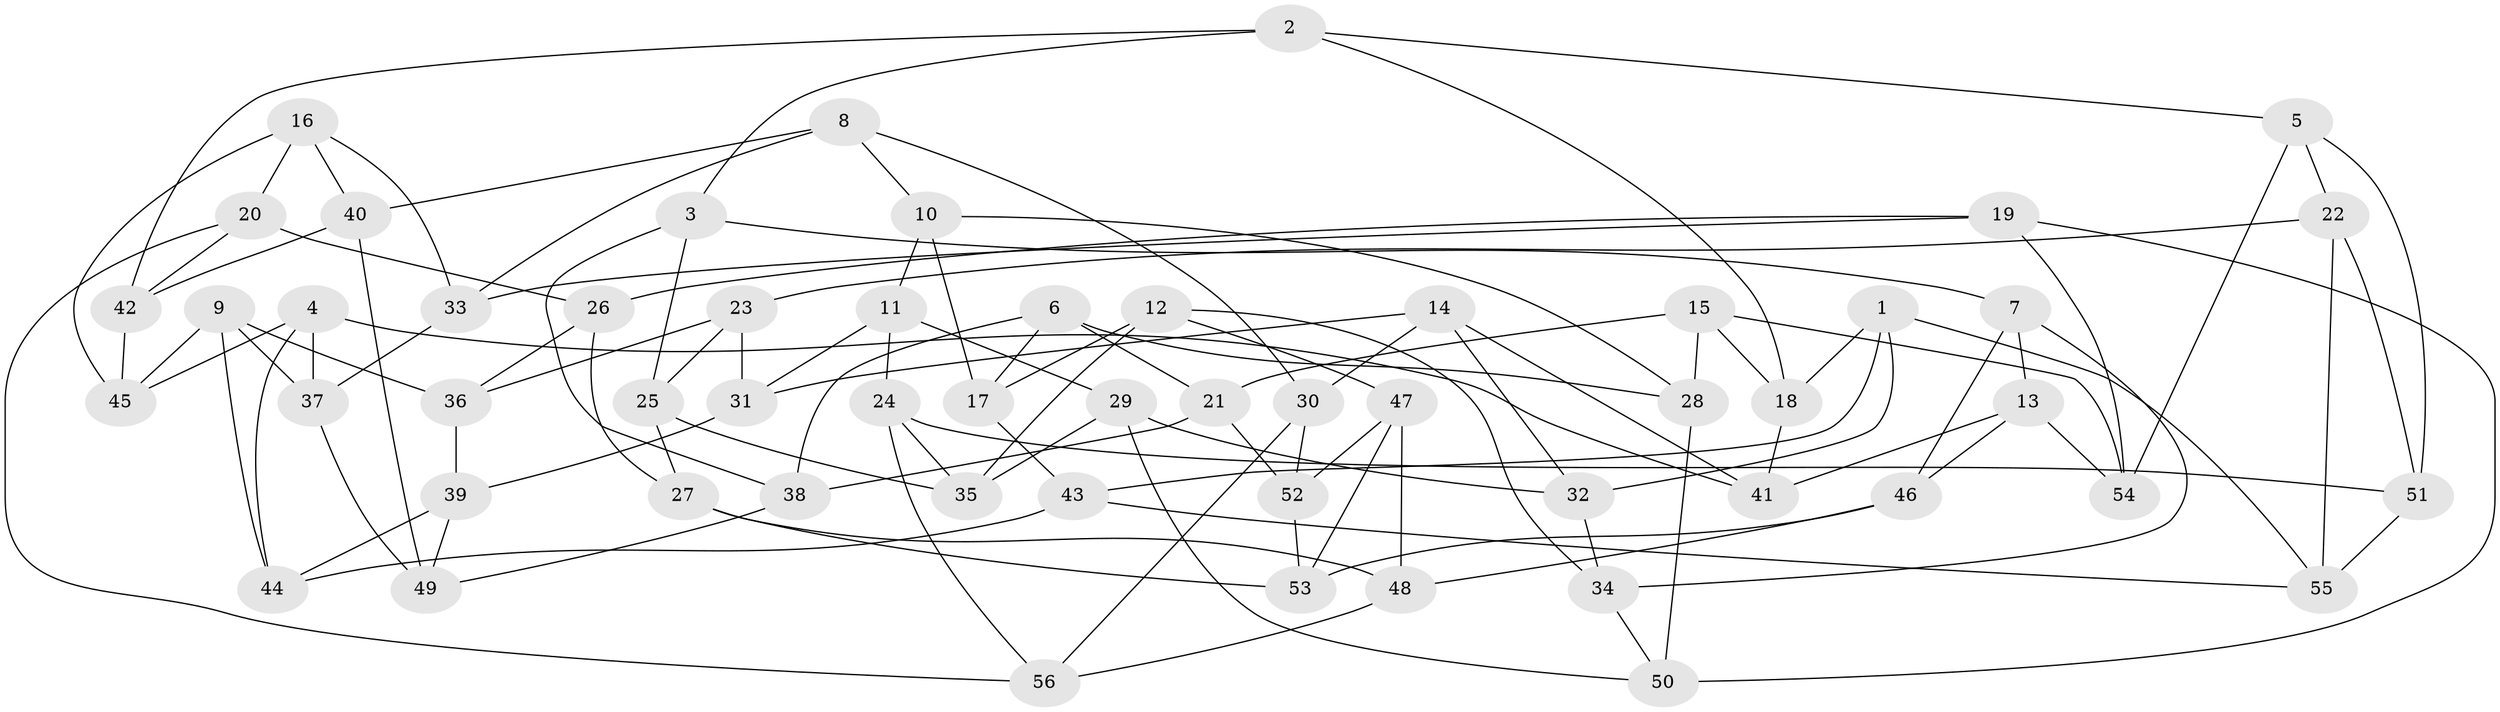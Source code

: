// Generated by graph-tools (version 1.1) at 2025/11/02/27/25 16:11:50]
// undirected, 56 vertices, 112 edges
graph export_dot {
graph [start="1"]
  node [color=gray90,style=filled];
  1;
  2;
  3;
  4;
  5;
  6;
  7;
  8;
  9;
  10;
  11;
  12;
  13;
  14;
  15;
  16;
  17;
  18;
  19;
  20;
  21;
  22;
  23;
  24;
  25;
  26;
  27;
  28;
  29;
  30;
  31;
  32;
  33;
  34;
  35;
  36;
  37;
  38;
  39;
  40;
  41;
  42;
  43;
  44;
  45;
  46;
  47;
  48;
  49;
  50;
  51;
  52;
  53;
  54;
  55;
  56;
  1 -- 32;
  1 -- 55;
  1 -- 43;
  1 -- 18;
  2 -- 3;
  2 -- 18;
  2 -- 5;
  2 -- 42;
  3 -- 38;
  3 -- 25;
  3 -- 7;
  4 -- 41;
  4 -- 45;
  4 -- 44;
  4 -- 37;
  5 -- 54;
  5 -- 51;
  5 -- 22;
  6 -- 21;
  6 -- 38;
  6 -- 28;
  6 -- 17;
  7 -- 34;
  7 -- 46;
  7 -- 13;
  8 -- 33;
  8 -- 10;
  8 -- 30;
  8 -- 40;
  9 -- 44;
  9 -- 45;
  9 -- 37;
  9 -- 36;
  10 -- 17;
  10 -- 11;
  10 -- 28;
  11 -- 31;
  11 -- 29;
  11 -- 24;
  12 -- 17;
  12 -- 47;
  12 -- 35;
  12 -- 34;
  13 -- 46;
  13 -- 54;
  13 -- 41;
  14 -- 32;
  14 -- 41;
  14 -- 31;
  14 -- 30;
  15 -- 21;
  15 -- 18;
  15 -- 54;
  15 -- 28;
  16 -- 40;
  16 -- 20;
  16 -- 45;
  16 -- 33;
  17 -- 43;
  18 -- 41;
  19 -- 54;
  19 -- 33;
  19 -- 26;
  19 -- 50;
  20 -- 42;
  20 -- 26;
  20 -- 56;
  21 -- 52;
  21 -- 38;
  22 -- 51;
  22 -- 23;
  22 -- 55;
  23 -- 25;
  23 -- 31;
  23 -- 36;
  24 -- 56;
  24 -- 35;
  24 -- 51;
  25 -- 27;
  25 -- 35;
  26 -- 27;
  26 -- 36;
  27 -- 53;
  27 -- 48;
  28 -- 50;
  29 -- 32;
  29 -- 50;
  29 -- 35;
  30 -- 56;
  30 -- 52;
  31 -- 39;
  32 -- 34;
  33 -- 37;
  34 -- 50;
  36 -- 39;
  37 -- 49;
  38 -- 49;
  39 -- 44;
  39 -- 49;
  40 -- 42;
  40 -- 49;
  42 -- 45;
  43 -- 44;
  43 -- 55;
  46 -- 48;
  46 -- 53;
  47 -- 52;
  47 -- 53;
  47 -- 48;
  48 -- 56;
  51 -- 55;
  52 -- 53;
}
